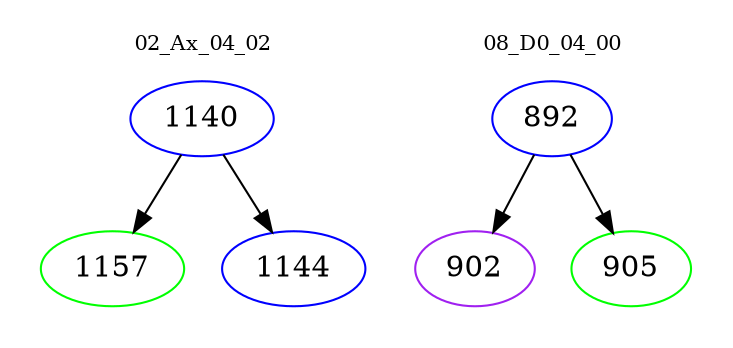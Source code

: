 digraph{
subgraph cluster_0 {
color = white
label = "02_Ax_04_02";
fontsize=10;
T0_1140 [label="1140", color="blue"]
T0_1140 -> T0_1157 [color="black"]
T0_1157 [label="1157", color="green"]
T0_1140 -> T0_1144 [color="black"]
T0_1144 [label="1144", color="blue"]
}
subgraph cluster_1 {
color = white
label = "08_D0_04_00";
fontsize=10;
T1_892 [label="892", color="blue"]
T1_892 -> T1_902 [color="black"]
T1_902 [label="902", color="purple"]
T1_892 -> T1_905 [color="black"]
T1_905 [label="905", color="green"]
}
}
